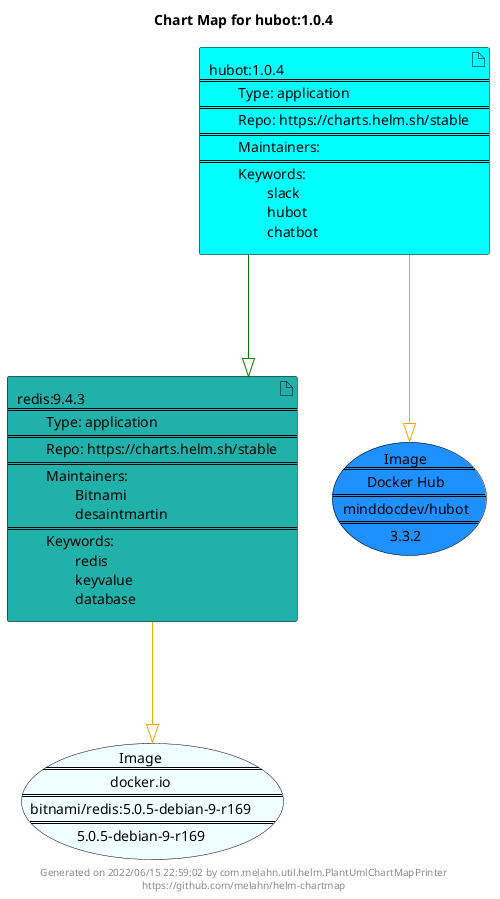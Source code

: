 @startuml
skinparam linetype ortho
skinparam backgroundColor white
skinparam usecaseBorderColor black
skinparam usecaseArrowColor LightSlateGray
skinparam artifactBorderColor black
skinparam artifactArrowColor LightSlateGray

title Chart Map for hubot:1.0.4

'There are 2 referenced Helm Charts
artifact "hubot:1.0.4\n====\n\tType: application\n====\n\tRepo: https://charts.helm.sh/stable\n====\n\tMaintainers: \n====\n\tKeywords: \n\t\tslack\n\t\thubot\n\t\tchatbot" as hubot_1_0_4 #Aqua
artifact "redis:9.4.3\n====\n\tType: application\n====\n\tRepo: https://charts.helm.sh/stable\n====\n\tMaintainers: \n\t\tBitnami\n\t\tdesaintmartin\n====\n\tKeywords: \n\t\tredis\n\t\tkeyvalue\n\t\tdatabase" as redis_9_4_3 #LightSeaGreen

'There are 2 referenced Docker Images
usecase "Image\n====\nDocker Hub\n====\nminddocdev/hubot\n====\n3.3.2" as minddocdev_hubot_3_3_2 #DodgerBlue
usecase "Image\n====\ndocker.io\n====\nbitnami/redis:5.0.5-debian-9-r169\n====\n5.0.5-debian-9-r169" as docker_io_bitnami_redis_5_0_5_debian_9_r169 #Azure

'Chart Dependencies
hubot_1_0_4--[#green]-|>redis_9_4_3
hubot_1_0_4--[#orange]-|>minddocdev_hubot_3_3_2
redis_9_4_3--[#orange]-|>docker_io_bitnami_redis_5_0_5_debian_9_r169

center footer Generated on 2022/06/15 22:59:02 by com.melahn.util.helm.PlantUmlChartMapPrinter\nhttps://github.com/melahn/helm-chartmap
@enduml
